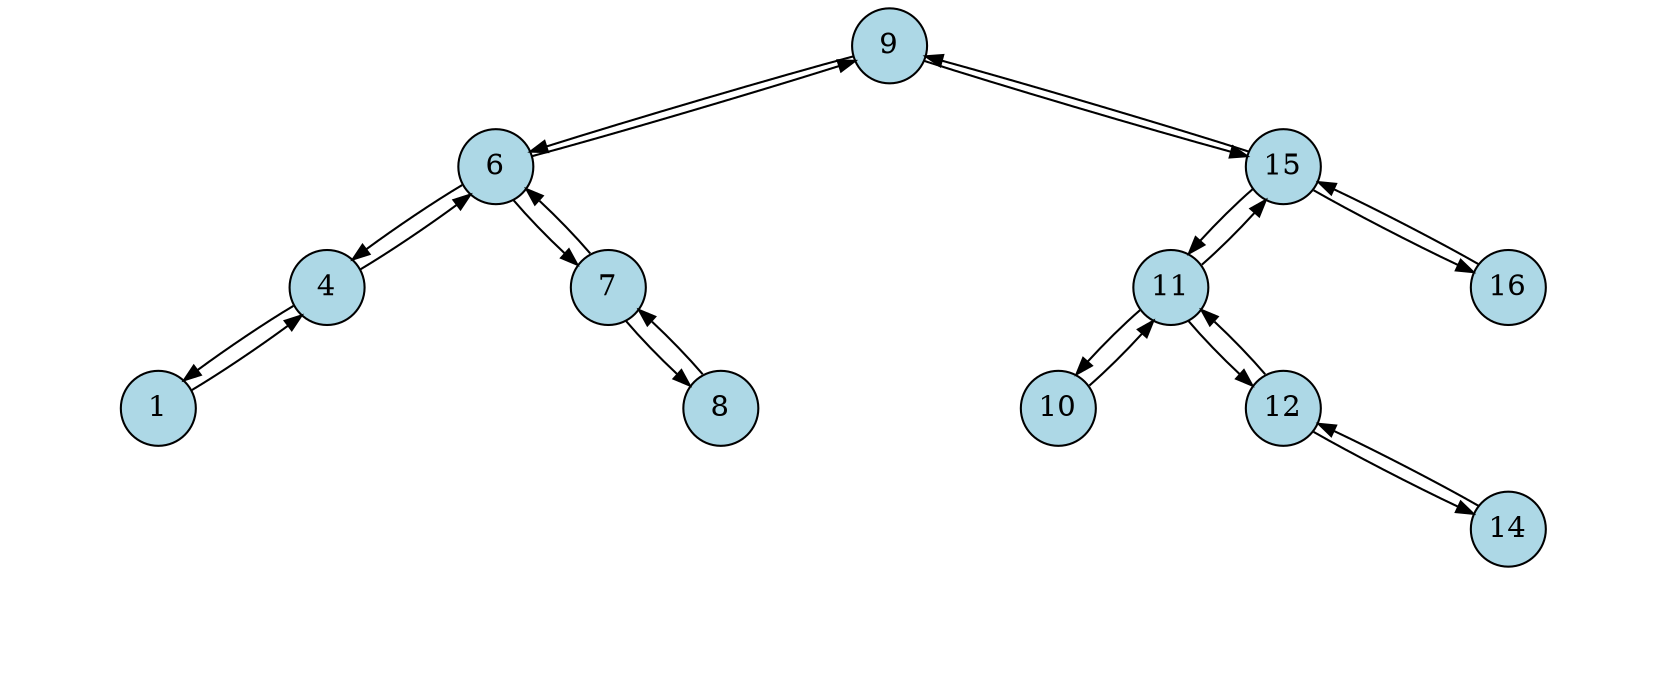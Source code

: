 digraph {
graph [
  nodesep=0.25,
  ranksep=0.3,
  splines=line
];
node [
  style=filled,
  fillcolor=lightblue,
  shape=circle,
  fixedsize=true,
  width=0.5
];
edge [
  arrowsize=0.8,
  color=black
];

139723722818032 [
  label="9"
];
139723722817936 [
  label="6"
];
139723722817872 [
  label="4"
];
139723722817776 [
  label="1"
];
139723718065264 [
  label="i1"
  style="invis"
];
139723718058736 [
  label="i2"
  style="invis"
];
139723718056624 [
  label="i3"
  style="invis"
];
139723718060976 [
  label="i4"
  style="invis"
];
139723718054000 [
  label="i5"
  style="invis"
];
139723718057136 [
  label="i6"
  style="invis"
];
139723722817968 [
  label="7"
];
139723718057776 [
  label="i7"
  style="invis"
];
139723718054064 [
  label="i8"
  style="invis"
];
139723722818000 [
  label="8"
];
139723718056432 [
  label="i9"
  style="invis"
];
139723718055472 [
  label="i10"
  style="invis"
];
139723718064048 [
  label="i11"
  style="invis"
];
139723718062576 [
  label="i12"
  style="invis"
];
139723722818224 [
  label="15"
];
139723722818096 [
  label="11"
];
139723722818064 [
  label="10"
];
139723718053936 [
  label="i13"
  style="invis"
];
139723718058224 [
  label="i14"
  style="invis"
];
139723718059504 [
  label="i15"
  style="invis"
];
139723718052400 [
  label="i16"
  style="invis"
];
139723722818128 [
  label="12"
];
139723718053616 [
  label="i17"
  style="invis"
];
139723718056816 [
  label="i18"
  style="invis"
];
139723722818192 [
  label="14"
];
139723718062064 [
  label="i19"
  style="invis"
];
139723718065712 [
  label="i20"
  style="invis"
];
139723718063024 [
  label="i21"
  style="invis"
];
139723718064240 [
  label="i22"
  style="invis"
];
139723722818256 [
  label="16"
];
139723718051056 [
  label="i23"
  style="invis"
];
139723718062448 [
  label="i24"
  style="invis"
];
139723718063152 [
  label="i25"
  style="invis"
];
139723722817936 -> 139723722818032 [

];
139723722817872 -> 139723722817936 [

];
139723722817776 -> 139723722817872 [

];
139723722817776 -> 139723718065264 [
  style="invis"
  weight="5"
];
139723722817776 -> 139723718058736 [
  style="invis"
  weight="5"
];
139723722817776 -> 139723718056624 [
  style="invis"
  weight="5"
];
139723722817872 -> 139723722817776 [

];
139723722817872 -> 139723718060976 [
  style="invis"
  weight="5"
];
139723722817872 -> 139723718054000 [
  style="invis"
  weight="5"
];
139723722817936 -> 139723722817872 [

];
139723722817936 -> 139723718057136 [
  style="invis"
  weight="5"
];
139723722817968 -> 139723722817936 [

];
139723722817968 -> 139723718057776 [
  style="invis"
  weight="5"
];
139723722817968 -> 139723718054064 [
  style="invis"
  weight="5"
];
139723722818000 -> 139723722817968 [

];
139723722818000 -> 139723718056432 [
  style="invis"
  weight="5"
];
139723722818000 -> 139723718055472 [
  style="invis"
  weight="5"
];
139723722818000 -> 139723718064048 [
  style="invis"
  weight="5"
];
139723722817968 -> 139723722818000 [

];
139723722817936 -> 139723722817968 [

];
139723722818032 -> 139723722817936 [

];
139723722818032 -> 139723718062576 [
  style="invis"
  weight="5"
];
139723722818224 -> 139723722818032 [

];
139723722818096 -> 139723722818224 [

];
139723722818064 -> 139723722818096 [

];
139723722818064 -> 139723718053936 [
  style="invis"
  weight="5"
];
139723722818064 -> 139723718058224 [
  style="invis"
  weight="5"
];
139723722818064 -> 139723718059504 [
  style="invis"
  weight="5"
];
139723722818096 -> 139723722818064 [

];
139723722818096 -> 139723718052400 [
  style="invis"
  weight="5"
];
139723722818128 -> 139723722818096 [

];
139723722818128 -> 139723718053616 [
  style="invis"
  weight="5"
];
139723722818128 -> 139723718056816 [
  style="invis"
  weight="5"
];
139723722818192 -> 139723722818128 [

];
139723722818192 -> 139723718062064 [
  style="invis"
  weight="5"
];
139723722818192 -> 139723718065712 [
  style="invis"
  weight="5"
];
139723722818192 -> 139723718063024 [
  style="invis"
  weight="5"
];
139723722818128 -> 139723722818192 [

];
139723722818096 -> 139723722818128 [

];
139723722818224 -> 139723722818096 [

];
139723722818224 -> 139723718064240 [
  style="invis"
  weight="5"
];
139723722818256 -> 139723722818224 [

];
139723722818256 -> 139723718051056 [
  style="invis"
  weight="5"
];
139723722818256 -> 139723718062448 [
  style="invis"
  weight="5"
];
139723722818256 -> 139723718063152 [
  style="invis"
  weight="5"
];
139723722818224 -> 139723722818256 [

];
139723722818032 -> 139723722818224 [

];
}